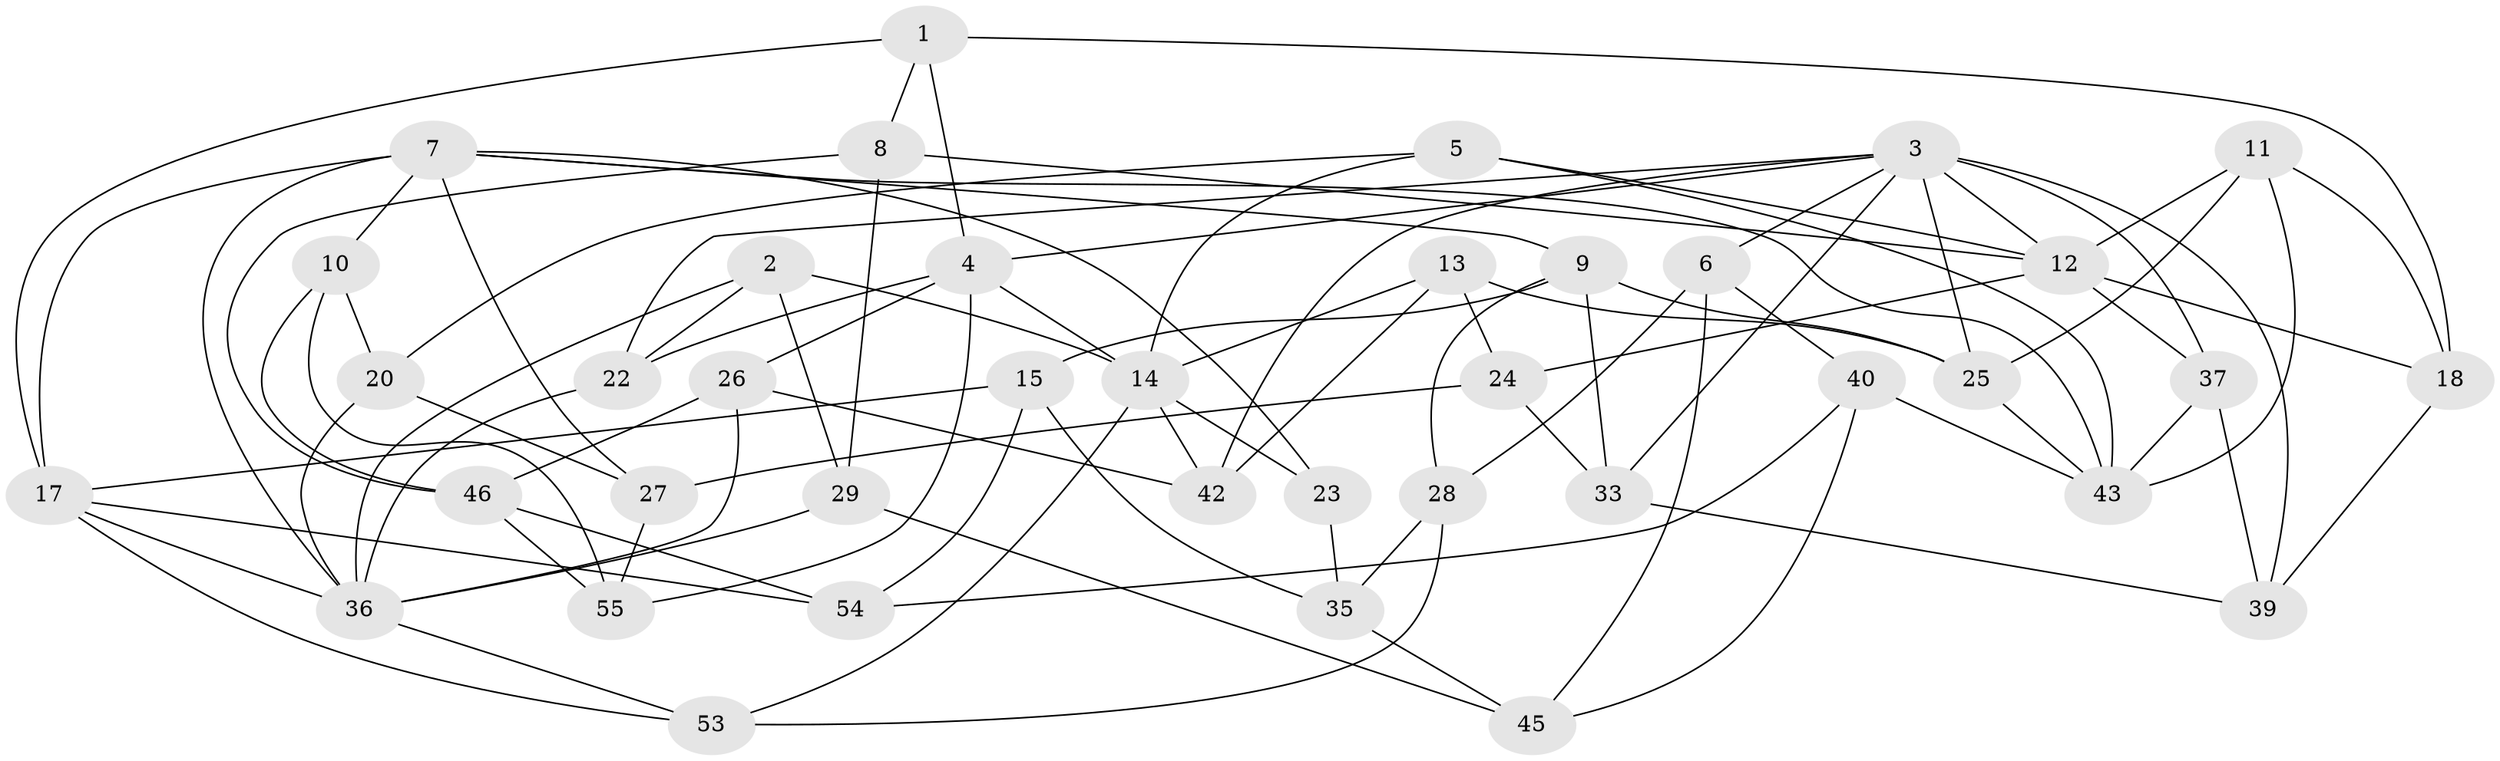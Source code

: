 // original degree distribution, {4: 1.0}
// Generated by graph-tools (version 1.1) at 2025/20/03/04/25 18:20:56]
// undirected, 39 vertices, 91 edges
graph export_dot {
graph [start="1"]
  node [color=gray90,style=filled];
  1;
  2;
  3 [super="+16+52"];
  4 [super="+49"];
  5;
  6;
  7 [super="+38+50"];
  8;
  9 [super="+19"];
  10 [super="+32"];
  11;
  12 [super="+47+31"];
  13;
  14 [super="+41"];
  15;
  17 [super="+30"];
  18;
  20;
  22;
  23;
  24;
  25 [super="+34"];
  26;
  27;
  28;
  29;
  33;
  35;
  36 [super="+44"];
  37;
  39;
  40;
  42;
  43 [super="+56"];
  45;
  46 [super="+48"];
  53;
  54;
  55;
  1 -- 4;
  1 -- 17;
  1 -- 18;
  1 -- 8;
  2 -- 29;
  2 -- 36;
  2 -- 22;
  2 -- 14;
  3 -- 42;
  3 -- 33;
  3 -- 6;
  3 -- 39;
  3 -- 25;
  3 -- 12 [weight=2];
  3 -- 4;
  3 -- 37;
  3 -- 22;
  4 -- 26;
  4 -- 55;
  4 -- 22;
  4 -- 14;
  5 -- 43;
  5 -- 20;
  5 -- 14;
  5 -- 12;
  6 -- 40;
  6 -- 45;
  6 -- 28;
  7 -- 9;
  7 -- 27;
  7 -- 17;
  7 -- 10 [weight=2];
  7 -- 43;
  7 -- 23;
  7 -- 36;
  8 -- 29;
  8 -- 46;
  8 -- 12;
  9 -- 33;
  9 -- 15;
  9 -- 28;
  9 -- 25 [weight=2];
  10 -- 46 [weight=2];
  10 -- 20;
  10 -- 55;
  11 -- 18;
  11 -- 12;
  11 -- 25;
  11 -- 43;
  12 -- 24;
  12 -- 18;
  12 -- 37;
  13 -- 24;
  13 -- 42;
  13 -- 25;
  13 -- 14;
  14 -- 23 [weight=2];
  14 -- 53;
  14 -- 42;
  15 -- 54;
  15 -- 17;
  15 -- 35;
  17 -- 36;
  17 -- 53;
  17 -- 54;
  18 -- 39;
  20 -- 27;
  20 -- 36;
  22 -- 36;
  23 -- 35;
  24 -- 27;
  24 -- 33;
  25 -- 43;
  26 -- 42;
  26 -- 36;
  26 -- 46;
  27 -- 55;
  28 -- 53;
  28 -- 35;
  29 -- 45;
  29 -- 36;
  33 -- 39;
  35 -- 45;
  36 -- 53;
  37 -- 43;
  37 -- 39;
  40 -- 54;
  40 -- 43;
  40 -- 45;
  46 -- 54;
  46 -- 55;
}
